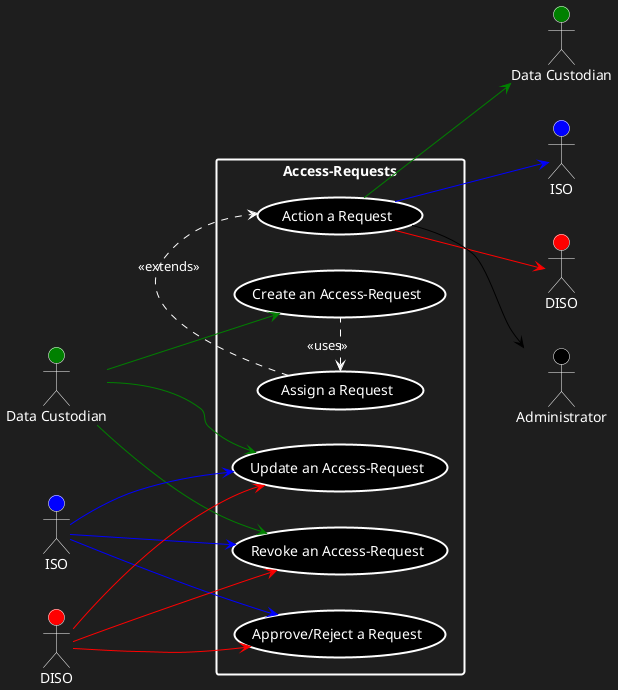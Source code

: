 @startuml
skinparam backgroundColor #1e1e1e
left to right direction
actor "Data Custodian" as ds #green;text:white;line:white
actor "Data Custodian" as ds2 #green;text:white;line:white
actor "ISO" as iso #blue;text:white;line:white
actor "ISO" as iso2 #blue;text:white;line:white
actor "DISO" as diso #red;text:white;line:white
actor "DISO" as diso2 #red;text:white;line:white
actor "Administrator" as admin #black;text:white;line:white
rectangle Access-Requests #text:white;line.bold;line:white {
  usecase "Create an Access-Request" as UC1 #black;text:white;line.bold;line:white
  usecase "Update an Access-Request" as UC2 #black;text:white;line.bold;line:white
  usecase "Revoke an Access-Request" as UC3 #black;text:white;line.bold;line:white
  usecase "Assign a Request" as UC4 #black;text:white;line.bold;line:white
  usecase "Action a Request" as UC5 #black;text:white;line.bold;line:white
  usecase "Approve/Reject a Request" as UC6 #black;text:white;line.bold;line:white
}
ds -[#green]-> UC1
ds -[#green]-> UC2
ds -[#green]-> UC3
iso -[#blue]-> UC2
iso -[#blue]-> UC3
iso -[#blue]-> UC6
diso -[#red]-> UC2
diso -[#red]-> UC3
diso -[#red]-> UC6
UC5 -[#green]-> ds2
UC5 -[#blue]-> iso2
UC5 -[#red]-> diso2
UC5 -[#black]-> admin
UC4 .> (UC5) #line:white;text:white : <<extends>>
UC4 <. (UC1) #line:white;text:white : <<uses>>
@enduml